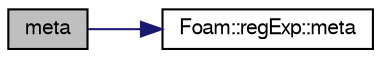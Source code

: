 digraph "meta"
{
  bgcolor="transparent";
  edge [fontname="FreeSans",fontsize="10",labelfontname="FreeSans",labelfontsize="10"];
  node [fontname="FreeSans",fontsize="10",shape=record];
  rankdir="LR";
  Node33 [label="meta",height=0.2,width=0.4,color="black", fillcolor="grey75", style="filled", fontcolor="black"];
  Node33 -> Node34 [color="midnightblue",fontsize="10",style="solid",fontname="FreeSans"];
  Node34 [label="Foam::regExp::meta",height=0.2,width=0.4,color="black",URL="$a28538.html#af2af95bceb0bec13af6caf426dff9243",tooltip="Is character a regular expression meta-character? "];
}
